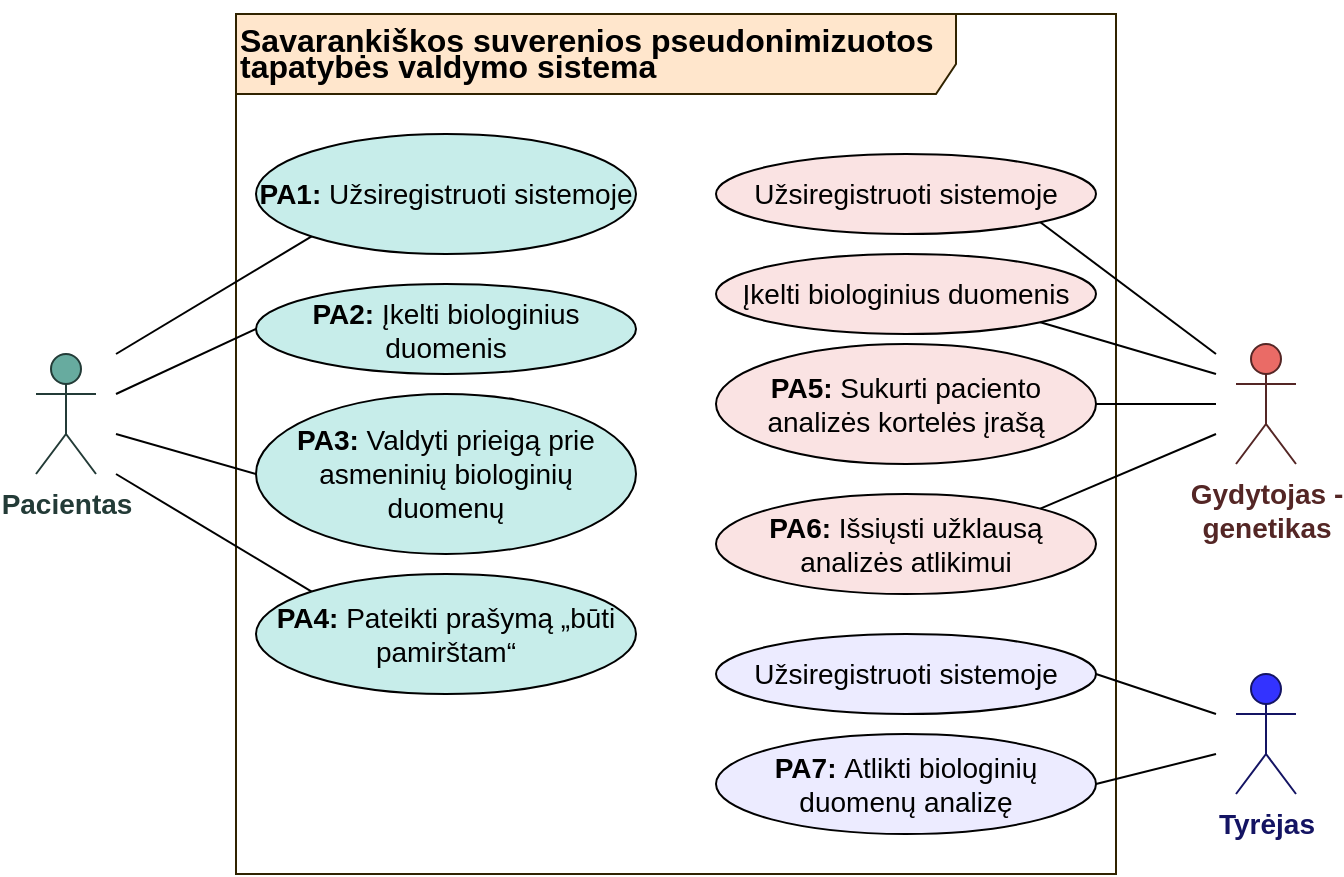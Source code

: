 <mxfile version="26.2.15">
  <diagram name="Page-1" id="MiJEuCpT9NjwfFieidVq">
    <mxGraphModel dx="937" dy="1421" grid="1" gridSize="10" guides="1" tooltips="1" connect="1" arrows="1" fold="1" page="1" pageScale="1" pageWidth="1169" pageHeight="827" math="0" shadow="0">
      <root>
        <mxCell id="0" />
        <mxCell id="1" parent="0" />
        <mxCell id="gC7rNWVobuKy68LmjTvz-1" value="&lt;b style=&quot;font-size: 14px;&quot;&gt;&lt;font color=&quot;#233b37&quot; style=&quot;font-size: 14px;&quot;&gt;Pacientas&lt;/font&gt;&lt;/b&gt;" style="shape=umlActor;verticalLabelPosition=bottom;verticalAlign=top;html=1;outlineConnect=0;fillColor=#67AB9F;strokeColor=#233B37;fontSize=14;" parent="1" vertex="1">
          <mxGeometry x="150" y="120" width="30" height="60" as="geometry" />
        </mxCell>
        <mxCell id="gC7rNWVobuKy68LmjTvz-2" value="&lt;p style=&quot;line-height: 90%;&quot;&gt;&lt;span style=&quot;font-size: 16px;&quot;&gt;&lt;b&gt;Savarankiškos suverenios pseudonimizuotos tapatybės&amp;nbsp;&lt;/b&gt;&lt;/span&gt;&lt;b style=&quot;font-size: 16px; background-color: transparent; color: light-dark(rgb(0, 0, 0), rgb(255, 255, 255));&quot;&gt;valdymo sistema&lt;/b&gt;&lt;/p&gt;" style="shape=umlFrame;whiteSpace=wrap;html=1;pointerEvents=0;width=360;height=40;align=left;fillColor=#ffe6cc;strokeColor=#302300;fontSize=14;" parent="1" vertex="1">
          <mxGeometry x="250" y="-50" width="440" height="430" as="geometry" />
        </mxCell>
        <mxCell id="gC7rNWVobuKy68LmjTvz-3" value="&lt;font face=&quot;Helvetica&quot;&gt;&lt;b style=&quot;&quot;&gt;PA1: &lt;/b&gt;Užsiregistruoti sistemoje&lt;/font&gt;" style="ellipse;whiteSpace=wrap;html=1;fillColor=#C7EDEA;fontSize=14;" parent="1" vertex="1">
          <mxGeometry x="260" y="10" width="190" height="60" as="geometry" />
        </mxCell>
        <mxCell id="gC7rNWVobuKy68LmjTvz-4" value="&lt;font face=&quot;Helvetica&quot;&gt;&lt;b&gt;PA2: &lt;/b&gt;Įkelti biologinius duomenis&lt;/font&gt;" style="ellipse;whiteSpace=wrap;html=1;fillColor=#C7EDEA;fontSize=14;" parent="1" vertex="1">
          <mxGeometry x="260" y="85" width="190" height="45" as="geometry" />
        </mxCell>
        <mxCell id="gC7rNWVobuKy68LmjTvz-7" value="" style="endArrow=none;endFill=1;endSize=12;html=1;rounded=0;entryX=0;entryY=1;entryDx=0;entryDy=0;fontSize=14;startFill=0;" parent="1" target="gC7rNWVobuKy68LmjTvz-3" edge="1">
          <mxGeometry width="160" relative="1" as="geometry">
            <mxPoint x="190" y="120" as="sourcePoint" />
            <mxPoint x="330" y="180" as="targetPoint" />
          </mxGeometry>
        </mxCell>
        <mxCell id="gC7rNWVobuKy68LmjTvz-8" value="" style="endArrow=none;endFill=1;endSize=12;html=1;rounded=0;entryX=0;entryY=0.5;entryDx=0;entryDy=0;fontSize=14;startFill=0;" parent="1" target="gC7rNWVobuKy68LmjTvz-45" edge="1">
          <mxGeometry width="160" relative="1" as="geometry">
            <mxPoint x="190" y="160" as="sourcePoint" />
            <mxPoint x="294" y="110" as="targetPoint" />
          </mxGeometry>
        </mxCell>
        <mxCell id="gC7rNWVobuKy68LmjTvz-11" value="&lt;b style=&quot;font-size: 14px;&quot;&gt;&lt;font color=&quot;#542625&quot; style=&quot;font-size: 14px;&quot;&gt;Gydytojas -&lt;/font&gt;&lt;/b&gt;&lt;div&gt;&lt;b style=&quot;background-color: transparent; color: light-dark(rgb(0, 0, 0), rgb(255, 255, 255));&quot;&gt;&lt;font color=&quot;#542625&quot;&gt;genetikas&lt;/font&gt;&lt;/b&gt;&lt;/div&gt;" style="shape=umlActor;verticalLabelPosition=bottom;verticalAlign=top;html=1;outlineConnect=0;fillColor=#EA6B66;strokeColor=#542625;fontSize=14;" parent="1" vertex="1">
          <mxGeometry x="750" y="115" width="30" height="60" as="geometry" />
        </mxCell>
        <mxCell id="gC7rNWVobuKy68LmjTvz-12" value="&lt;font face=&quot;Helvetica&quot;&gt;Įkelti biologinius duomenis&lt;/font&gt;" style="ellipse;whiteSpace=wrap;html=1;fillColor=#FAE3E3;fontSize=14;" parent="1" vertex="1">
          <mxGeometry x="490" y="70" width="190" height="40" as="geometry" />
        </mxCell>
        <mxCell id="gC7rNWVobuKy68LmjTvz-14" value="&lt;font face=&quot;Helvetica&quot;&gt;&lt;b&gt;PA5:&lt;/b&gt; Sukurti paciento&lt;/font&gt;&lt;div&gt;&lt;font face=&quot;Helvetica&quot;&gt;analizės kortelės įrašą&lt;/font&gt;&lt;/div&gt;" style="ellipse;whiteSpace=wrap;html=1;fillColor=#FAE3E3;fontSize=14;" parent="1" vertex="1">
          <mxGeometry x="490" y="115" width="190" height="60" as="geometry" />
        </mxCell>
        <mxCell id="gC7rNWVobuKy68LmjTvz-15" value="&lt;font face=&quot;Helvetica&quot;&gt;&lt;b&gt;PA6: &lt;/b&gt;Išsiųsti užklausą analizės atlikimui&lt;/font&gt;" style="ellipse;whiteSpace=wrap;html=1;fillColor=#FAE3E3;fontSize=14;" parent="1" vertex="1">
          <mxGeometry x="490" y="190" width="190" height="50" as="geometry" />
        </mxCell>
        <mxCell id="gC7rNWVobuKy68LmjTvz-16" value="" style="endArrow=none;endFill=1;endSize=12;html=1;rounded=0;entryX=1;entryY=1;entryDx=0;entryDy=0;fontSize=14;startFill=0;" parent="1" target="gC7rNWVobuKy68LmjTvz-12" edge="1">
          <mxGeometry width="160" relative="1" as="geometry">
            <mxPoint x="740" y="130" as="sourcePoint" />
            <mxPoint x="240" y="180" as="targetPoint" />
          </mxGeometry>
        </mxCell>
        <mxCell id="gC7rNWVobuKy68LmjTvz-19" value="&lt;font face=&quot;Helvetica&quot;&gt;Užsiregistruoti sistemoje&lt;/font&gt;" style="ellipse;whiteSpace=wrap;html=1;fillColor=#FAE3E3;fontSize=14;" parent="1" vertex="1">
          <mxGeometry x="490" y="20" width="190" height="40" as="geometry" />
        </mxCell>
        <mxCell id="gC7rNWVobuKy68LmjTvz-20" value="" style="endArrow=none;endFill=1;endSize=12;html=1;rounded=0;entryX=1;entryY=1;entryDx=0;entryDy=0;fontSize=14;startFill=0;" parent="1" target="gC7rNWVobuKy68LmjTvz-19" edge="1">
          <mxGeometry width="160" relative="1" as="geometry">
            <mxPoint x="740" y="120" as="sourcePoint" />
            <mxPoint x="210" y="260" as="targetPoint" />
          </mxGeometry>
        </mxCell>
        <mxCell id="gC7rNWVobuKy68LmjTvz-31" value="&lt;b style=&quot;font-size: 14px;&quot;&gt;&lt;font color=&quot;#141463&quot; style=&quot;font-size: 14px;&quot;&gt;Tyrėjas&lt;/font&gt;&lt;/b&gt;" style="shape=umlActor;verticalLabelPosition=bottom;verticalAlign=top;html=1;outlineConnect=0;fillColor=#3333FF;strokeColor=#141463;fontSize=14;" parent="1" vertex="1">
          <mxGeometry x="750" y="280" width="30" height="60" as="geometry" />
        </mxCell>
        <mxCell id="gC7rNWVobuKy68LmjTvz-32" value="&lt;font face=&quot;Helvetica&quot;&gt;Užsiregistruoti&amp;nbsp;&lt;/font&gt;&lt;span style=&quot;background-color: transparent; color: light-dark(rgb(0, 0, 0), rgb(255, 255, 255));&quot;&gt;sistemoje&lt;/span&gt;" style="ellipse;whiteSpace=wrap;html=1;fillColor=#ECEBFF;fontSize=14;" parent="1" vertex="1">
          <mxGeometry x="490" y="260" width="190" height="40" as="geometry" />
        </mxCell>
        <mxCell id="gC7rNWVobuKy68LmjTvz-35" value="" style="endArrow=none;endFill=1;endSize=12;html=1;rounded=0;entryX=1;entryY=0.5;entryDx=0;entryDy=0;fontSize=14;startFill=0;" parent="1" target="gC7rNWVobuKy68LmjTvz-32" edge="1">
          <mxGeometry width="160" relative="1" as="geometry">
            <mxPoint x="740" y="300" as="sourcePoint" />
            <mxPoint x="740" y="290" as="targetPoint" />
          </mxGeometry>
        </mxCell>
        <mxCell id="gC7rNWVobuKy68LmjTvz-45" value="&lt;font face=&quot;Helvetica&quot; style=&quot;line-height: 0%;&quot;&gt;&lt;b&gt;PA3:&lt;/b&gt; Valdyti prieigą prie asmeninių biologinių duomenų&lt;/font&gt;" style="ellipse;whiteSpace=wrap;html=1;fillColor=#C7EDEA;fontSize=14;" parent="1" vertex="1">
          <mxGeometry x="260" y="140" width="190" height="80" as="geometry" />
        </mxCell>
        <mxCell id="gC7rNWVobuKy68LmjTvz-46" value="" style="endArrow=none;endFill=1;endSize=12;html=1;rounded=0;entryX=0;entryY=0.5;entryDx=0;entryDy=0;fontSize=14;startFill=0;" parent="1" target="gC7rNWVobuKy68LmjTvz-4" edge="1">
          <mxGeometry width="160" relative="1" as="geometry">
            <mxPoint x="190" y="140" as="sourcePoint" />
            <mxPoint x="290" y="215" as="targetPoint" />
          </mxGeometry>
        </mxCell>
        <mxCell id="gC7rNWVobuKy68LmjTvz-47" value="" style="endArrow=none;endFill=1;endSize=12;html=1;rounded=0;entryX=0;entryY=0;entryDx=0;entryDy=0;fontSize=14;startFill=0;" parent="1" target="gC7rNWVobuKy68LmjTvz-48" edge="1">
          <mxGeometry width="160" relative="1" as="geometry">
            <mxPoint x="190" y="180" as="sourcePoint" />
            <mxPoint x="294" y="200" as="targetPoint" />
          </mxGeometry>
        </mxCell>
        <mxCell id="gC7rNWVobuKy68LmjTvz-48" value="&lt;font face=&quot;Helvetica&quot; style=&quot;line-height: 0%;&quot;&gt;&lt;b&gt;PA4: &lt;/b&gt;Pateikti prašymą „būti pamirštam“&lt;/font&gt;" style="ellipse;whiteSpace=wrap;html=1;fillColor=#C7EDEA;fontSize=14;" parent="1" vertex="1">
          <mxGeometry x="260" y="230" width="190" height="60" as="geometry" />
        </mxCell>
        <mxCell id="gC7rNWVobuKy68LmjTvz-49" value="&lt;font face=&quot;Helvetica&quot;&gt;&lt;b&gt;PA7: &lt;/b&gt;Atlikti biologinių duomenų analizę&lt;/font&gt;" style="ellipse;whiteSpace=wrap;html=1;fillColor=#ECEBFF;fontSize=14;" parent="1" vertex="1">
          <mxGeometry x="490" y="310" width="190" height="50" as="geometry" />
        </mxCell>
        <mxCell id="gC7rNWVobuKy68LmjTvz-51" value="" style="endArrow=none;endFill=1;endSize=12;html=1;rounded=0;entryX=1;entryY=0.5;entryDx=0;entryDy=0;fontSize=14;startFill=0;" parent="1" target="gC7rNWVobuKy68LmjTvz-49" edge="1">
          <mxGeometry width="160" relative="1" as="geometry">
            <mxPoint x="740" y="320" as="sourcePoint" />
            <mxPoint x="661" y="285" as="targetPoint" />
          </mxGeometry>
        </mxCell>
        <mxCell id="gC7rNWVobuKy68LmjTvz-54" value="" style="endArrow=none;endFill=1;endSize=12;html=1;rounded=0;entryX=1;entryY=0.5;entryDx=0;entryDy=0;fontSize=14;startFill=0;" parent="1" target="gC7rNWVobuKy68LmjTvz-14" edge="1">
          <mxGeometry width="160" relative="1" as="geometry">
            <mxPoint x="740" y="145" as="sourcePoint" />
            <mxPoint x="628" y="113" as="targetPoint" />
          </mxGeometry>
        </mxCell>
        <mxCell id="gC7rNWVobuKy68LmjTvz-55" value="" style="endArrow=none;endFill=1;endSize=12;html=1;rounded=0;entryX=1;entryY=0;entryDx=0;entryDy=0;fontSize=14;startFill=0;" parent="1" target="gC7rNWVobuKy68LmjTvz-15" edge="1">
          <mxGeometry width="160" relative="1" as="geometry">
            <mxPoint x="740" y="160" as="sourcePoint" />
            <mxPoint x="650" y="155" as="targetPoint" />
          </mxGeometry>
        </mxCell>
      </root>
    </mxGraphModel>
  </diagram>
</mxfile>
